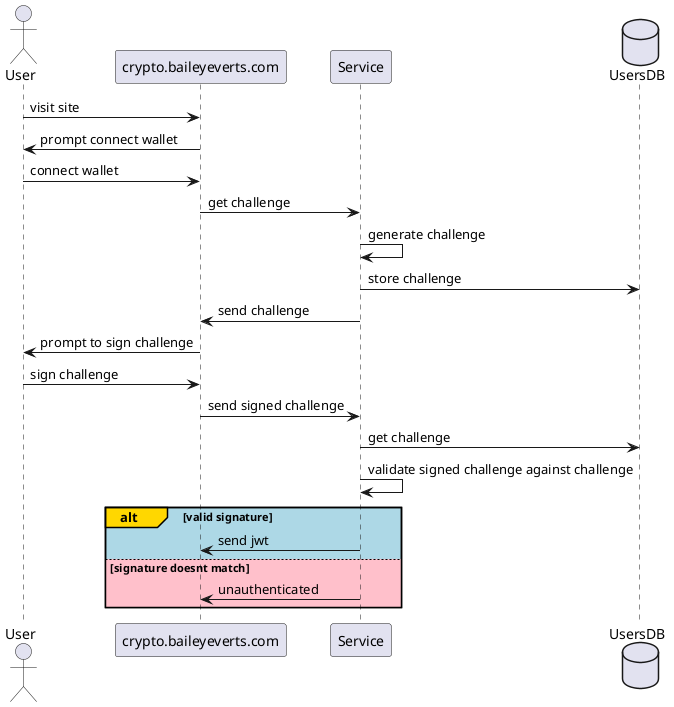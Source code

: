 @startuml Login
actor User as user
participant crypto.baileyeverts.com as site
participant Service as api
database UsersDB as db

user -> site : visit site
site -> user : prompt connect wallet
user -> site : connect wallet
site -> api : get challenge
api -> api : generate challenge
api -> db : store challenge
api -> site : send challenge
site -> user : prompt to sign challenge
user -> site : sign challenge
site -> api : send signed challenge
api -> db : get challenge
api -> api : validate signed challenge against challenge

alt#Gold #LightBlue valid signature
  api -> site : send jwt
else #Pink signature doesnt match
  api -> site : unauthenticated
end
@enduml